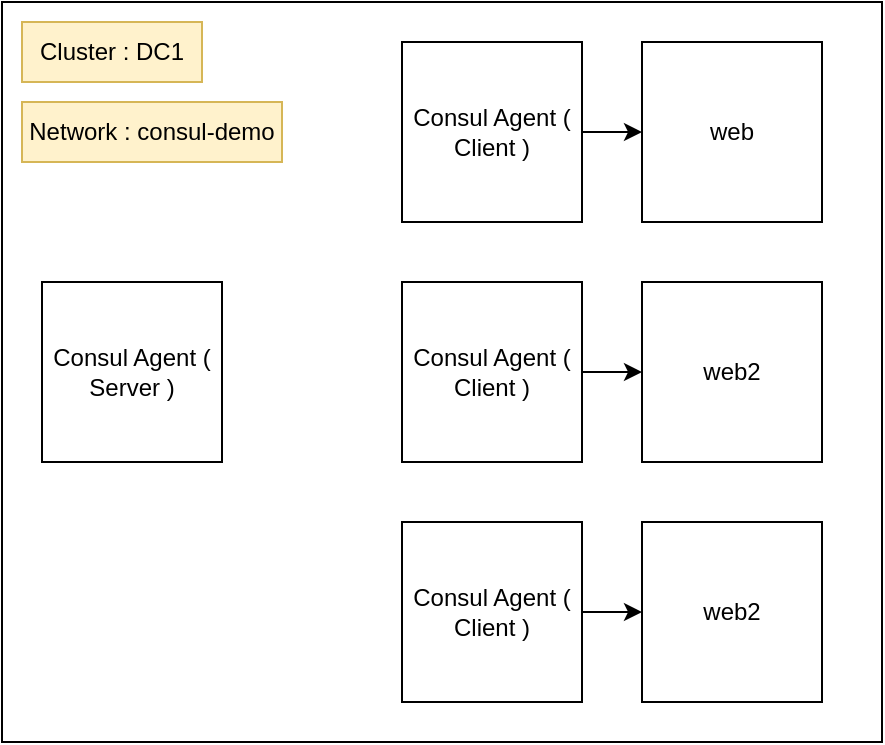 <mxfile version="16.5.6" type="github" pages="2"><diagram id="1UuHOkrzW4ZKPIT_SU5a" name="Page-1"><mxGraphModel dx="946" dy="614" grid="1" gridSize="10" guides="1" tooltips="1" connect="1" arrows="1" fold="1" page="1" pageScale="1" pageWidth="850" pageHeight="1100" math="0" shadow="0"><root><mxCell id="0"/><mxCell id="1" parent="0"/><mxCell id="EpCpXekPOpxHSXw9-T4h-10" value="" style="rounded=0;whiteSpace=wrap;html=1;" parent="1" vertex="1"><mxGeometry x="130" y="130" width="440" height="370" as="geometry"/></mxCell><mxCell id="EpCpXekPOpxHSXw9-T4h-7" style="edgeStyle=orthogonalEdgeStyle;rounded=0;orthogonalLoop=1;jettySize=auto;html=1;entryX=0;entryY=0.5;entryDx=0;entryDy=0;" parent="1" source="vpsCEh7qYdjS7Zbt06Vo-2" target="EpCpXekPOpxHSXw9-T4h-3" edge="1"><mxGeometry relative="1" as="geometry"/></mxCell><mxCell id="vpsCEh7qYdjS7Zbt06Vo-2" value="Consul Agent ( Client )" style="whiteSpace=wrap;html=1;aspect=fixed;" parent="1" vertex="1"><mxGeometry x="330" y="150" width="90" height="90" as="geometry"/></mxCell><mxCell id="EpCpXekPOpxHSXw9-T4h-8" style="edgeStyle=orthogonalEdgeStyle;rounded=0;orthogonalLoop=1;jettySize=auto;html=1;entryX=0;entryY=0.5;entryDx=0;entryDy=0;" parent="1" source="EpCpXekPOpxHSXw9-T4h-1" target="EpCpXekPOpxHSXw9-T4h-4" edge="1"><mxGeometry relative="1" as="geometry"/></mxCell><mxCell id="EpCpXekPOpxHSXw9-T4h-1" value="Consul Agent ( Client )" style="whiteSpace=wrap;html=1;aspect=fixed;" parent="1" vertex="1"><mxGeometry x="330" y="270" width="90" height="90" as="geometry"/></mxCell><mxCell id="EpCpXekPOpxHSXw9-T4h-9" style="edgeStyle=orthogonalEdgeStyle;rounded=0;orthogonalLoop=1;jettySize=auto;html=1;" parent="1" source="EpCpXekPOpxHSXw9-T4h-2" target="EpCpXekPOpxHSXw9-T4h-5" edge="1"><mxGeometry relative="1" as="geometry"/></mxCell><mxCell id="EpCpXekPOpxHSXw9-T4h-2" value="Consul Agent ( Client )" style="whiteSpace=wrap;html=1;aspect=fixed;" parent="1" vertex="1"><mxGeometry x="330" y="390" width="90" height="90" as="geometry"/></mxCell><mxCell id="EpCpXekPOpxHSXw9-T4h-3" value="web" style="whiteSpace=wrap;html=1;aspect=fixed;" parent="1" vertex="1"><mxGeometry x="450" y="150" width="90" height="90" as="geometry"/></mxCell><mxCell id="EpCpXekPOpxHSXw9-T4h-4" value="web2" style="whiteSpace=wrap;html=1;aspect=fixed;" parent="1" vertex="1"><mxGeometry x="450" y="270" width="90" height="90" as="geometry"/></mxCell><mxCell id="EpCpXekPOpxHSXw9-T4h-5" value="web2" style="whiteSpace=wrap;html=1;aspect=fixed;" parent="1" vertex="1"><mxGeometry x="450" y="390" width="90" height="90" as="geometry"/></mxCell><mxCell id="EpCpXekPOpxHSXw9-T4h-6" value="Consul Agent ( Server )" style="whiteSpace=wrap;html=1;aspect=fixed;" parent="1" vertex="1"><mxGeometry x="150" y="270" width="90" height="90" as="geometry"/></mxCell><mxCell id="EpCpXekPOpxHSXw9-T4h-11" value="Cluster : DC1" style="text;html=1;strokeColor=#d6b656;fillColor=#fff2cc;align=center;verticalAlign=middle;whiteSpace=wrap;rounded=0;" parent="1" vertex="1"><mxGeometry x="140" y="140" width="90" height="30" as="geometry"/></mxCell><mxCell id="EpCpXekPOpxHSXw9-T4h-12" value="Network : consul-demo" style="text;html=1;strokeColor=#d6b656;fillColor=#fff2cc;align=center;verticalAlign=middle;whiteSpace=wrap;rounded=0;" parent="1" vertex="1"><mxGeometry x="140" y="180" width="130" height="30" as="geometry"/></mxCell></root></mxGraphModel></diagram><diagram id="6K4xTZCKuIYaHag2597y" name="Page-2"><mxGraphModel dx="946" dy="614" grid="1" gridSize="10" guides="1" tooltips="1" connect="1" arrows="1" fold="1" page="1" pageScale="1" pageWidth="850" pageHeight="1100" math="0" shadow="0"><root><mxCell id="RMAXBdLTEzhpKo7fDF6d-0"/><mxCell id="RMAXBdLTEzhpKo7fDF6d-1" parent="RMAXBdLTEzhpKo7fDF6d-0"/><mxCell id="X0GpI5Xoe5MfGLWj6ShO-0" value="Consul Agent" style="whiteSpace=wrap;html=1;aspect=fixed;" vertex="1" parent="RMAXBdLTEzhpKo7fDF6d-1"><mxGeometry x="480" y="100" width="90" height="90" as="geometry"/></mxCell><mxCell id="X0GpI5Xoe5MfGLWj6ShO-1" value="Consul Agent" style="whiteSpace=wrap;html=1;aspect=fixed;" vertex="1" parent="RMAXBdLTEzhpKo7fDF6d-1"><mxGeometry x="480" y="230" width="90" height="90" as="geometry"/></mxCell><mxCell id="X0GpI5Xoe5MfGLWj6ShO-2" value="Consul Agent" style="whiteSpace=wrap;html=1;aspect=fixed;" vertex="1" parent="RMAXBdLTEzhpKo7fDF6d-1"><mxGeometry x="480" y="360" width="90" height="90" as="geometry"/></mxCell><mxCell id="X0GpI5Xoe5MfGLWj6ShO-3" value="Consul Agent" style="whiteSpace=wrap;html=1;aspect=fixed;" vertex="1" parent="RMAXBdLTEzhpKo7fDF6d-1"><mxGeometry x="290" y="100" width="90" height="90" as="geometry"/></mxCell><mxCell id="X0GpI5Xoe5MfGLWj6ShO-4" value="Consul Agent" style="whiteSpace=wrap;html=1;aspect=fixed;" vertex="1" parent="RMAXBdLTEzhpKo7fDF6d-1"><mxGeometry x="290" y="230" width="90" height="90" as="geometry"/></mxCell><mxCell id="X0GpI5Xoe5MfGLWj6ShO-5" value="Consul Agent" style="whiteSpace=wrap;html=1;aspect=fixed;" vertex="1" parent="RMAXBdLTEzhpKo7fDF6d-1"><mxGeometry x="290" y="360" width="90" height="90" as="geometry"/></mxCell><mxCell id="X0GpI5Xoe5MfGLWj6ShO-6" value="catalog" style="rounded=0;whiteSpace=wrap;html=1;" vertex="1" parent="RMAXBdLTEzhpKo7fDF6d-1"><mxGeometry x="340" y="70" width="60" height="60" as="geometry"/></mxCell></root></mxGraphModel></diagram></mxfile>